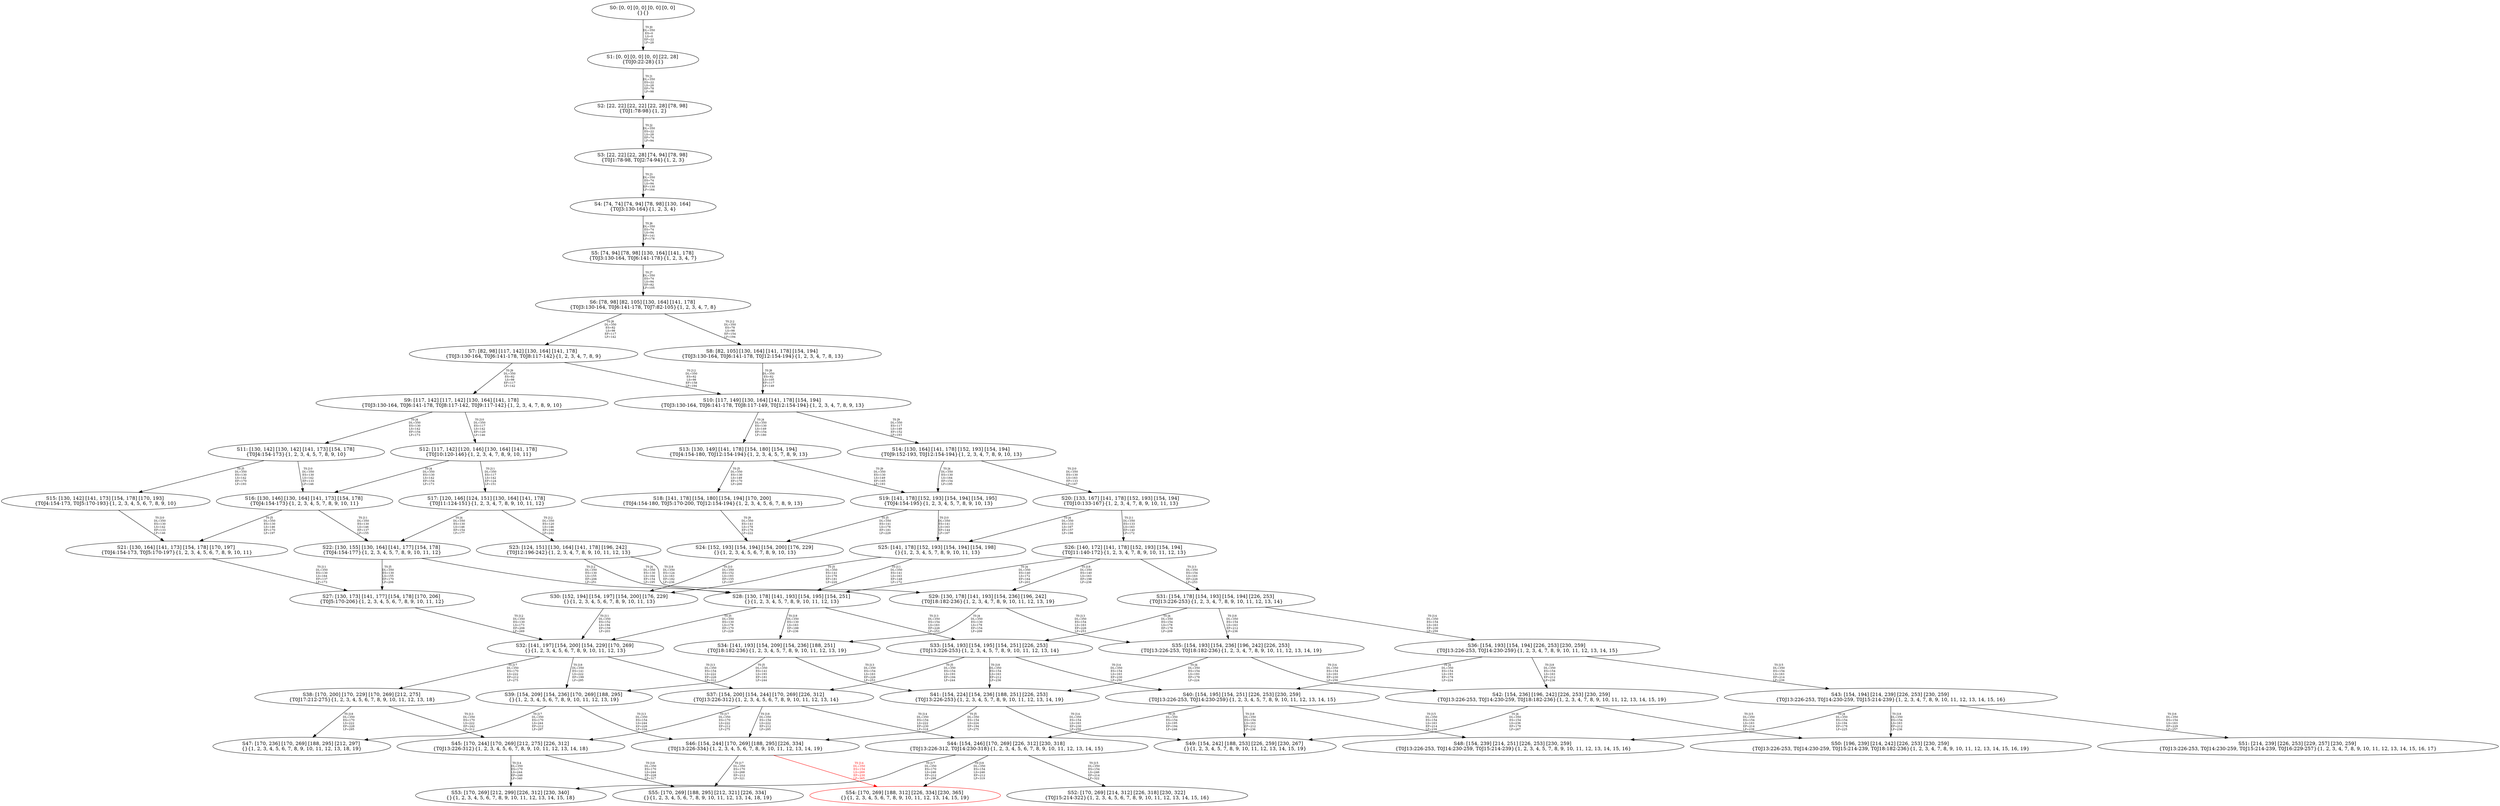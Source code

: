 digraph {
	S0[label="S0: [0, 0] [0, 0] [0, 0] [0, 0] \n{}{}"];
	S1[label="S1: [0, 0] [0, 0] [0, 0] [22, 28] \n{T0J0:22-28}{1}"];
	S2[label="S2: [22, 22] [22, 22] [22, 28] [78, 98] \n{T0J1:78-98}{1, 2}"];
	S3[label="S3: [22, 22] [22, 28] [74, 94] [78, 98] \n{T0J1:78-98, T0J2:74-94}{1, 2, 3}"];
	S4[label="S4: [74, 74] [74, 94] [78, 98] [130, 164] \n{T0J3:130-164}{1, 2, 3, 4}"];
	S5[label="S5: [74, 94] [78, 98] [130, 164] [141, 178] \n{T0J3:130-164, T0J6:141-178}{1, 2, 3, 4, 7}"];
	S6[label="S6: [78, 98] [82, 105] [130, 164] [141, 178] \n{T0J3:130-164, T0J6:141-178, T0J7:82-105}{1, 2, 3, 4, 7, 8}"];
	S7[label="S7: [82, 98] [117, 142] [130, 164] [141, 178] \n{T0J3:130-164, T0J6:141-178, T0J8:117-142}{1, 2, 3, 4, 7, 8, 9}"];
	S8[label="S8: [82, 105] [130, 164] [141, 178] [154, 194] \n{T0J3:130-164, T0J6:141-178, T0J12:154-194}{1, 2, 3, 4, 7, 8, 13}"];
	S9[label="S9: [117, 142] [117, 142] [130, 164] [141, 178] \n{T0J3:130-164, T0J6:141-178, T0J8:117-142, T0J9:117-142}{1, 2, 3, 4, 7, 8, 9, 10}"];
	S10[label="S10: [117, 149] [130, 164] [141, 178] [154, 194] \n{T0J3:130-164, T0J6:141-178, T0J8:117-149, T0J12:154-194}{1, 2, 3, 4, 7, 8, 9, 13}"];
	S11[label="S11: [130, 142] [130, 142] [141, 173] [154, 178] \n{T0J4:154-173}{1, 2, 3, 4, 5, 7, 8, 9, 10}"];
	S12[label="S12: [117, 142] [120, 146] [130, 164] [141, 178] \n{T0J10:120-146}{1, 2, 3, 4, 7, 8, 9, 10, 11}"];
	S13[label="S13: [130, 149] [141, 178] [154, 180] [154, 194] \n{T0J4:154-180, T0J12:154-194}{1, 2, 3, 4, 5, 7, 8, 9, 13}"];
	S14[label="S14: [130, 164] [141, 178] [152, 193] [154, 194] \n{T0J9:152-193, T0J12:154-194}{1, 2, 3, 4, 7, 8, 9, 10, 13}"];
	S15[label="S15: [130, 142] [141, 173] [154, 178] [170, 193] \n{T0J4:154-173, T0J5:170-193}{1, 2, 3, 4, 5, 6, 7, 8, 9, 10}"];
	S16[label="S16: [130, 146] [130, 164] [141, 173] [154, 178] \n{T0J4:154-173}{1, 2, 3, 4, 5, 7, 8, 9, 10, 11}"];
	S17[label="S17: [120, 146] [124, 151] [130, 164] [141, 178] \n{T0J11:124-151}{1, 2, 3, 4, 7, 8, 9, 10, 11, 12}"];
	S18[label="S18: [141, 178] [154, 180] [154, 194] [170, 200] \n{T0J4:154-180, T0J5:170-200, T0J12:154-194}{1, 2, 3, 4, 5, 6, 7, 8, 9, 13}"];
	S19[label="S19: [141, 178] [152, 193] [154, 194] [154, 195] \n{T0J4:154-195}{1, 2, 3, 4, 5, 7, 8, 9, 10, 13}"];
	S20[label="S20: [133, 167] [141, 178] [152, 193] [154, 194] \n{T0J10:133-167}{1, 2, 3, 4, 7, 8, 9, 10, 11, 13}"];
	S21[label="S21: [130, 164] [141, 173] [154, 178] [170, 197] \n{T0J4:154-173, T0J5:170-197}{1, 2, 3, 4, 5, 6, 7, 8, 9, 10, 11}"];
	S22[label="S22: [130, 155] [130, 164] [141, 177] [154, 178] \n{T0J4:154-177}{1, 2, 3, 4, 5, 7, 8, 9, 10, 11, 12}"];
	S23[label="S23: [124, 151] [130, 164] [141, 178] [196, 242] \n{T0J12:196-242}{1, 2, 3, 4, 7, 8, 9, 10, 11, 12, 13}"];
	S24[label="S24: [152, 193] [154, 194] [154, 200] [176, 229] \n{}{1, 2, 3, 4, 5, 6, 7, 8, 9, 10, 13}"];
	S25[label="S25: [141, 178] [152, 193] [154, 194] [154, 198] \n{}{1, 2, 3, 4, 5, 7, 8, 9, 10, 11, 13}"];
	S26[label="S26: [140, 172] [141, 178] [152, 193] [154, 194] \n{T0J11:140-172}{1, 2, 3, 4, 7, 8, 9, 10, 11, 12, 13}"];
	S27[label="S27: [130, 173] [141, 177] [154, 178] [170, 206] \n{T0J5:170-206}{1, 2, 3, 4, 5, 6, 7, 8, 9, 10, 11, 12}"];
	S28[label="S28: [130, 178] [141, 193] [154, 195] [154, 251] \n{}{1, 2, 3, 4, 5, 7, 8, 9, 10, 11, 12, 13}"];
	S29[label="S29: [130, 178] [141, 193] [154, 236] [196, 242] \n{T0J18:182-236}{1, 2, 3, 4, 7, 8, 9, 10, 11, 12, 13, 19}"];
	S30[label="S30: [152, 194] [154, 197] [154, 200] [176, 229] \n{}{1, 2, 3, 4, 5, 6, 7, 8, 9, 10, 11, 13}"];
	S31[label="S31: [154, 178] [154, 193] [154, 194] [226, 253] \n{T0J13:226-253}{1, 2, 3, 4, 7, 8, 9, 10, 11, 12, 13, 14}"];
	S32[label="S32: [141, 197] [154, 200] [154, 229] [170, 269] \n{}{1, 2, 3, 4, 5, 6, 7, 8, 9, 10, 11, 12, 13}"];
	S33[label="S33: [154, 193] [154, 195] [154, 251] [226, 253] \n{T0J13:226-253}{1, 2, 3, 4, 5, 7, 8, 9, 10, 11, 12, 13, 14}"];
	S34[label="S34: [141, 193] [154, 209] [154, 236] [188, 251] \n{T0J18:182-236}{1, 2, 3, 4, 5, 7, 8, 9, 10, 11, 12, 13, 19}"];
	S35[label="S35: [154, 193] [154, 236] [196, 242] [226, 253] \n{T0J13:226-253, T0J18:182-236}{1, 2, 3, 4, 7, 8, 9, 10, 11, 12, 13, 14, 19}"];
	S36[label="S36: [154, 193] [154, 194] [226, 253] [230, 259] \n{T0J13:226-253, T0J14:230-259}{1, 2, 3, 4, 7, 8, 9, 10, 11, 12, 13, 14, 15}"];
	S37[label="S37: [154, 200] [154, 244] [170, 269] [226, 312] \n{T0J13:226-312}{1, 2, 3, 4, 5, 6, 7, 8, 9, 10, 11, 12, 13, 14}"];
	S38[label="S38: [170, 200] [170, 229] [170, 269] [212, 275] \n{T0J17:212-275}{1, 2, 3, 4, 5, 6, 7, 8, 9, 10, 11, 12, 13, 18}"];
	S39[label="S39: [154, 209] [154, 236] [170, 269] [188, 295] \n{}{1, 2, 3, 4, 5, 6, 7, 8, 9, 10, 11, 12, 13, 19}"];
	S40[label="S40: [154, 195] [154, 251] [226, 253] [230, 259] \n{T0J13:226-253, T0J14:230-259}{1, 2, 3, 4, 5, 7, 8, 9, 10, 11, 12, 13, 14, 15}"];
	S41[label="S41: [154, 224] [154, 236] [188, 251] [226, 253] \n{T0J13:226-253}{1, 2, 3, 4, 5, 7, 8, 9, 10, 11, 12, 13, 14, 19}"];
	S42[label="S42: [154, 236] [196, 242] [226, 253] [230, 259] \n{T0J13:226-253, T0J14:230-259, T0J18:182-236}{1, 2, 3, 4, 7, 8, 9, 10, 11, 12, 13, 14, 15, 19}"];
	S43[label="S43: [154, 194] [214, 239] [226, 253] [230, 259] \n{T0J13:226-253, T0J14:230-259, T0J15:214-239}{1, 2, 3, 4, 7, 8, 9, 10, 11, 12, 13, 14, 15, 16}"];
	S44[label="S44: [154, 246] [170, 269] [226, 312] [230, 318] \n{T0J13:226-312, T0J14:230-318}{1, 2, 3, 4, 5, 6, 7, 8, 9, 10, 11, 12, 13, 14, 15}"];
	S45[label="S45: [170, 244] [170, 269] [212, 275] [226, 312] \n{T0J13:226-312}{1, 2, 3, 4, 5, 6, 7, 8, 9, 10, 11, 12, 13, 14, 18}"];
	S46[label="S46: [154, 244] [170, 269] [188, 295] [226, 334] \n{T0J13:226-334}{1, 2, 3, 4, 5, 6, 7, 8, 9, 10, 11, 12, 13, 14, 19}"];
	S47[label="S47: [170, 236] [170, 269] [188, 295] [212, 297] \n{}{1, 2, 3, 4, 5, 6, 7, 8, 9, 10, 11, 12, 13, 18, 19}"];
	S48[label="S48: [154, 239] [214, 251] [226, 253] [230, 259] \n{T0J13:226-253, T0J14:230-259, T0J15:214-239}{1, 2, 3, 4, 5, 7, 8, 9, 10, 11, 12, 13, 14, 15, 16}"];
	S49[label="S49: [154, 242] [188, 253] [226, 259] [230, 267] \n{}{1, 2, 3, 4, 5, 7, 8, 9, 10, 11, 12, 13, 14, 15, 19}"];
	S50[label="S50: [196, 239] [214, 242] [226, 253] [230, 259] \n{T0J13:226-253, T0J14:230-259, T0J15:214-239, T0J18:182-236}{1, 2, 3, 4, 7, 8, 9, 10, 11, 12, 13, 14, 15, 16, 19}"];
	S51[label="S51: [214, 239] [226, 253] [229, 257] [230, 259] \n{T0J13:226-253, T0J14:230-259, T0J15:214-239, T0J16:229-257}{1, 2, 3, 4, 7, 8, 9, 10, 11, 12, 13, 14, 15, 16, 17}"];
	S52[label="S52: [170, 269] [214, 312] [226, 318] [230, 322] \n{T0J15:214-322}{1, 2, 3, 4, 5, 6, 7, 8, 9, 10, 11, 12, 13, 14, 15, 16}"];
	S53[label="S53: [170, 269] [212, 299] [226, 312] [230, 340] \n{}{1, 2, 3, 4, 5, 6, 7, 8, 9, 10, 11, 12, 13, 14, 15, 18}"];
	S54[label="S54: [170, 269] [188, 312] [226, 334] [230, 365] \n{}{1, 2, 3, 4, 5, 6, 7, 8, 9, 10, 11, 12, 13, 14, 15, 19}"];
	S55[label="S55: [170, 269] [188, 295] [212, 321] [226, 334] \n{}{1, 2, 3, 4, 5, 6, 7, 8, 9, 10, 11, 12, 13, 14, 18, 19}"];
	S0 -> S1[label="T0 J0\nDL=350\nES=0\nLS=0\nEF=22\nLF=28",fontsize=8];
	S1 -> S2[label="T0 J1\nDL=350\nES=22\nLS=28\nEF=78\nLF=98",fontsize=8];
	S2 -> S3[label="T0 J2\nDL=350\nES=22\nLS=28\nEF=74\nLF=94",fontsize=8];
	S3 -> S4[label="T0 J3\nDL=350\nES=74\nLS=94\nEF=130\nLF=164",fontsize=8];
	S4 -> S5[label="T0 J6\nDL=350\nES=74\nLS=94\nEF=141\nLF=178",fontsize=8];
	S5 -> S6[label="T0 J7\nDL=350\nES=74\nLS=94\nEF=82\nLF=105",fontsize=8];
	S6 -> S7[label="T0 J8\nDL=350\nES=82\nLS=98\nEF=117\nLF=142",fontsize=8];
	S6 -> S8[label="T0 J12\nDL=350\nES=78\nLS=98\nEF=154\nLF=194",fontsize=8];
	S7 -> S9[label="T0 J9\nDL=350\nES=82\nLS=98\nEF=117\nLF=142",fontsize=8];
	S7 -> S10[label="T0 J12\nDL=350\nES=82\nLS=98\nEF=158\nLF=194",fontsize=8];
	S8 -> S10[label="T0 J8\nDL=350\nES=82\nLS=105\nEF=117\nLF=149",fontsize=8];
	S9 -> S11[label="T0 J4\nDL=350\nES=130\nLS=142\nEF=154\nLF=173",fontsize=8];
	S9 -> S12[label="T0 J10\nDL=350\nES=117\nLS=142\nEF=120\nLF=146",fontsize=8];
	S10 -> S13[label="T0 J4\nDL=350\nES=130\nLS=149\nEF=154\nLF=180",fontsize=8];
	S10 -> S14[label="T0 J9\nDL=350\nES=117\nLS=149\nEF=152\nLF=193",fontsize=8];
	S11 -> S15[label="T0 J5\nDL=350\nES=130\nLS=142\nEF=170\nLF=193",fontsize=8];
	S11 -> S16[label="T0 J10\nDL=350\nES=130\nLS=142\nEF=133\nLF=146",fontsize=8];
	S12 -> S16[label="T0 J4\nDL=350\nES=130\nLS=142\nEF=154\nLF=173",fontsize=8];
	S12 -> S17[label="T0 J11\nDL=350\nES=117\nLS=142\nEF=124\nLF=151",fontsize=8];
	S13 -> S18[label="T0 J5\nDL=350\nES=130\nLS=149\nEF=170\nLF=200",fontsize=8];
	S13 -> S19[label="T0 J9\nDL=350\nES=130\nLS=149\nEF=165\nLF=193",fontsize=8];
	S14 -> S19[label="T0 J4\nDL=350\nES=130\nLS=164\nEF=154\nLF=195",fontsize=8];
	S14 -> S20[label="T0 J10\nDL=350\nES=130\nLS=163\nEF=133\nLF=167",fontsize=8];
	S15 -> S21[label="T0 J10\nDL=350\nES=130\nLS=142\nEF=133\nLF=146",fontsize=8];
	S16 -> S21[label="T0 J5\nDL=350\nES=130\nLS=146\nEF=170\nLF=197",fontsize=8];
	S16 -> S22[label="T0 J11\nDL=350\nES=130\nLS=146\nEF=137\nLF=155",fontsize=8];
	S17 -> S22[label="T0 J4\nDL=350\nES=130\nLS=146\nEF=154\nLF=177",fontsize=8];
	S17 -> S23[label="T0 J12\nDL=350\nES=120\nLS=146\nEF=196\nLF=242",fontsize=8];
	S18 -> S24[label="T0 J9\nDL=350\nES=141\nLS=178\nEF=176\nLF=222",fontsize=8];
	S19 -> S24[label="T0 J5\nDL=350\nES=141\nLS=178\nEF=181\nLF=229",fontsize=8];
	S19 -> S25[label="T0 J10\nDL=350\nES=141\nLS=163\nEF=144\nLF=167",fontsize=8];
	S20 -> S25[label="T0 J4\nDL=350\nES=133\nLS=167\nEF=157\nLF=198",fontsize=8];
	S20 -> S26[label="T0 J11\nDL=350\nES=133\nLS=163\nEF=140\nLF=172",fontsize=8];
	S21 -> S27[label="T0 J11\nDL=350\nES=130\nLS=164\nEF=137\nLF=173",fontsize=8];
	S22 -> S27[label="T0 J5\nDL=350\nES=130\nLS=155\nEF=170\nLF=206",fontsize=8];
	S22 -> S28[label="T0 J12\nDL=350\nES=130\nLS=155\nEF=206\nLF=251",fontsize=8];
	S23 -> S28[label="T0 J4\nDL=350\nES=130\nLS=164\nEF=154\nLF=195",fontsize=8];
	S23 -> S29[label="T0 J18\nDL=350\nES=124\nLS=163\nEF=182\nLF=236",fontsize=8];
	S24 -> S30[label="T0 J10\nDL=350\nES=152\nLS=193\nEF=155\nLF=197",fontsize=8];
	S25 -> S30[label="T0 J5\nDL=350\nES=141\nLS=178\nEF=181\nLF=229",fontsize=8];
	S25 -> S28[label="T0 J11\nDL=350\nES=141\nLS=163\nEF=148\nLF=172",fontsize=8];
	S26 -> S28[label="T0 J4\nDL=350\nES=140\nLS=172\nEF=164\nLF=203",fontsize=8];
	S26 -> S31[label="T0 J13\nDL=350\nES=154\nLS=163\nEF=226\nLF=253",fontsize=8];
	S26 -> S29[label="T0 J18\nDL=350\nES=140\nLS=163\nEF=198\nLF=236",fontsize=8];
	S27 -> S32[label="T0 J12\nDL=350\nES=130\nLS=173\nEF=206\nLF=269",fontsize=8];
	S28 -> S32[label="T0 J5\nDL=350\nES=130\nLS=178\nEF=170\nLF=229",fontsize=8];
	S28 -> S33[label="T0 J13\nDL=350\nES=154\nLS=163\nEF=226\nLF=253",fontsize=8];
	S28 -> S34[label="T0 J18\nDL=350\nES=130\nLS=163\nEF=188\nLF=236",fontsize=8];
	S29 -> S34[label="T0 J4\nDL=350\nES=130\nLS=178\nEF=154\nLF=209",fontsize=8];
	S29 -> S35[label="T0 J13\nDL=350\nES=154\nLS=163\nEF=226\nLF=253",fontsize=8];
	S30 -> S32[label="T0 J11\nDL=350\nES=152\nLS=194\nEF=159\nLF=203",fontsize=8];
	S31 -> S33[label="T0 J4\nDL=350\nES=154\nLS=178\nEF=178\nLF=209",fontsize=8];
	S31 -> S36[label="T0 J14\nDL=350\nES=154\nLS=163\nEF=230\nLF=259",fontsize=8];
	S31 -> S35[label="T0 J18\nDL=350\nES=154\nLS=163\nEF=212\nLF=236",fontsize=8];
	S32 -> S37[label="T0 J13\nDL=350\nES=154\nLS=222\nEF=226\nLF=312",fontsize=8];
	S32 -> S38[label="T0 J17\nDL=350\nES=170\nLS=222\nEF=212\nLF=275",fontsize=8];
	S32 -> S39[label="T0 J18\nDL=350\nES=141\nLS=222\nEF=199\nLF=295",fontsize=8];
	S33 -> S37[label="T0 J5\nDL=350\nES=154\nLS=193\nEF=194\nLF=244",fontsize=8];
	S33 -> S40[label="T0 J14\nDL=350\nES=154\nLS=163\nEF=230\nLF=259",fontsize=8];
	S33 -> S41[label="T0 J18\nDL=350\nES=154\nLS=163\nEF=212\nLF=236",fontsize=8];
	S34 -> S39[label="T0 J5\nDL=350\nES=141\nLS=193\nEF=181\nLF=244",fontsize=8];
	S34 -> S41[label="T0 J13\nDL=350\nES=154\nLS=163\nEF=226\nLF=253",fontsize=8];
	S35 -> S41[label="T0 J4\nDL=350\nES=154\nLS=193\nEF=178\nLF=224",fontsize=8];
	S35 -> S42[label="T0 J14\nDL=350\nES=154\nLS=163\nEF=230\nLF=259",fontsize=8];
	S36 -> S40[label="T0 J4\nDL=350\nES=154\nLS=193\nEF=178\nLF=224",fontsize=8];
	S36 -> S43[label="T0 J15\nDL=350\nES=154\nLS=163\nEF=214\nLF=239",fontsize=8];
	S36 -> S42[label="T0 J18\nDL=350\nES=154\nLS=163\nEF=212\nLF=236",fontsize=8];
	S37 -> S44[label="T0 J14\nDL=350\nES=154\nLS=222\nEF=230\nLF=318",fontsize=8];
	S37 -> S45[label="T0 J17\nDL=350\nES=170\nLS=222\nEF=212\nLF=275",fontsize=8];
	S37 -> S46[label="T0 J18\nDL=350\nES=154\nLS=222\nEF=212\nLF=295",fontsize=8];
	S38 -> S45[label="T0 J13\nDL=350\nES=170\nLS=222\nEF=242\nLF=312",fontsize=8];
	S38 -> S47[label="T0 J18\nDL=350\nES=170\nLS=222\nEF=228\nLF=295",fontsize=8];
	S39 -> S46[label="T0 J13\nDL=350\nES=154\nLS=244\nEF=226\nLF=334",fontsize=8];
	S39 -> S47[label="T0 J17\nDL=350\nES=170\nLS=244\nEF=212\nLF=297",fontsize=8];
	S40 -> S44[label="T0 J5\nDL=350\nES=154\nLS=195\nEF=194\nLF=246",fontsize=8];
	S40 -> S48[label="T0 J15\nDL=350\nES=154\nLS=163\nEF=214\nLF=239",fontsize=8];
	S40 -> S49[label="T0 J18\nDL=350\nES=154\nLS=163\nEF=212\nLF=236",fontsize=8];
	S41 -> S46[label="T0 J5\nDL=350\nES=154\nLS=224\nEF=194\nLF=275",fontsize=8];
	S41 -> S49[label="T0 J14\nDL=350\nES=154\nLS=163\nEF=230\nLF=259",fontsize=8];
	S42 -> S49[label="T0 J4\nDL=350\nES=154\nLS=236\nEF=178\nLF=267",fontsize=8];
	S42 -> S50[label="T0 J15\nDL=350\nES=154\nLS=163\nEF=214\nLF=239",fontsize=8];
	S43 -> S48[label="T0 J4\nDL=350\nES=154\nLS=194\nEF=178\nLF=225",fontsize=8];
	S43 -> S51[label="T0 J16\nDL=350\nES=154\nLS=163\nEF=229\nLF=257",fontsize=8];
	S43 -> S50[label="T0 J18\nDL=350\nES=154\nLS=163\nEF=212\nLF=236",fontsize=8];
	S44 -> S52[label="T0 J15\nDL=350\nES=154\nLS=246\nEF=214\nLF=322",fontsize=8];
	S44 -> S53[label="T0 J17\nDL=350\nES=170\nLS=246\nEF=212\nLF=299",fontsize=8];
	S44 -> S54[label="T0 J18\nDL=350\nES=154\nLS=246\nEF=212\nLF=319",fontsize=8];
	S45 -> S53[label="T0 J14\nDL=350\nES=170\nLS=244\nEF=246\nLF=340",fontsize=8];
	S45 -> S55[label="T0 J18\nDL=350\nES=170\nLS=244\nEF=228\nLF=317",fontsize=8];
	S46 -> S54[label="T0 J14\nDL=350\nES=154\nLS=269\nEF=230\nLF=365",color=Red,fontcolor=Red,fontsize=8];
S54[color=Red];
	S46 -> S55[label="T0 J17\nDL=350\nES=170\nLS=268\nEF=212\nLF=321",fontsize=8];
}
